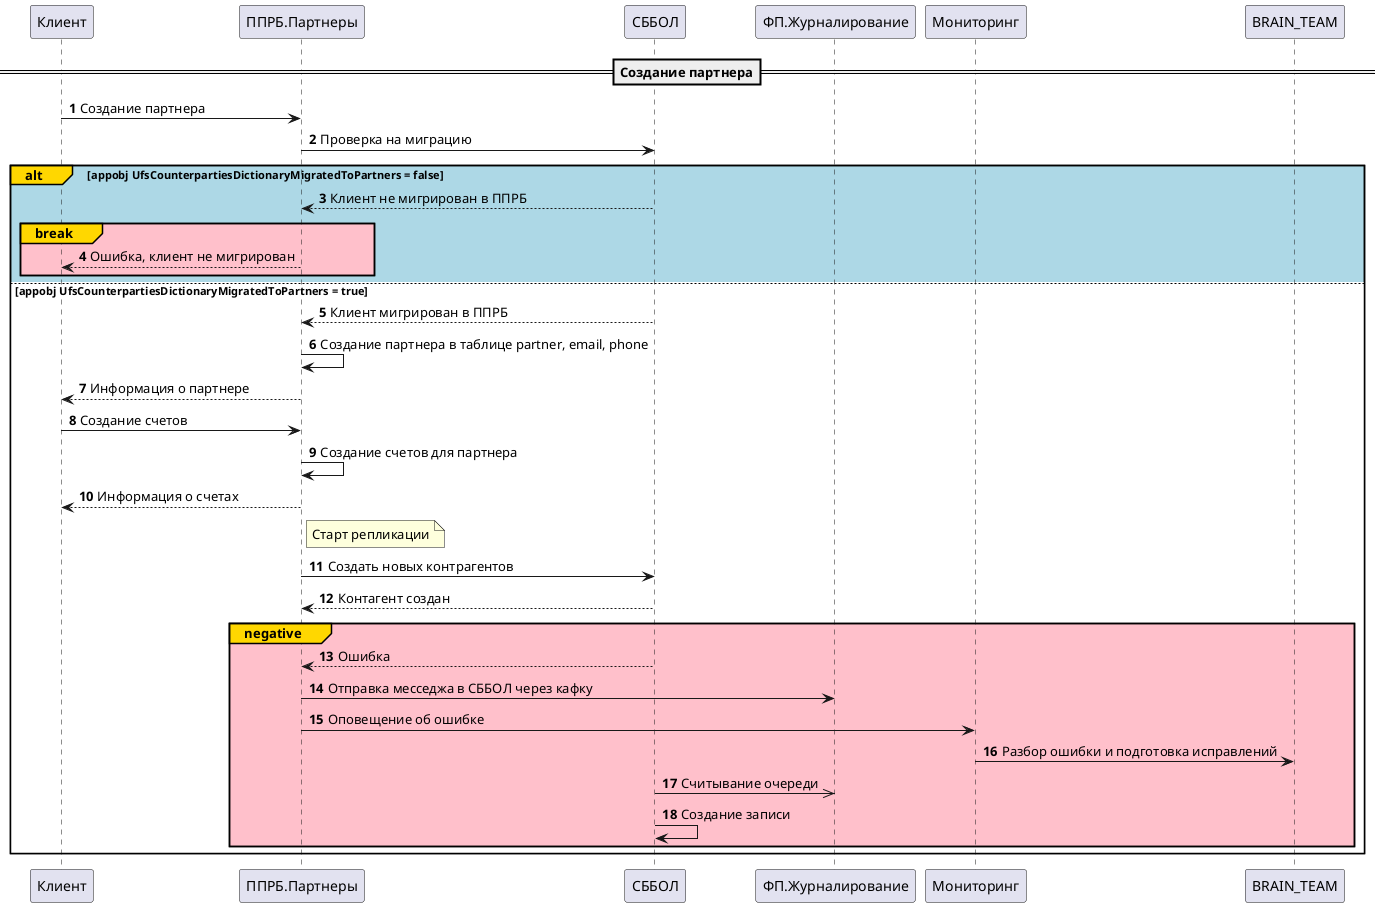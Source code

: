 @startuml
'https://plantuml.com/sequence-diagram
autonumber
==Создание партнера==
Клиент -> ППРБ.Партнеры: Создание партнера
ППРБ.Партнеры -> СББОЛ: Проверка на миграцию
alt#Gold #lightblue appobj UfsCounterpartiesDictionaryMigratedToPartners = false
СББОЛ --> ППРБ.Партнеры: Клиент не мигрирован в ППРБ
break#gold #pink
ППРБ.Партнеры --> Клиент: Ошибка, клиент не мигрирован
end
else #white appobj UfsCounterpartiesDictionaryMigratedToPartners = true
СББОЛ --> ППРБ.Партнеры: Клиент мигрирован в ППРБ
ППРБ.Партнеры -> ППРБ.Партнеры: Создание партнера в таблице partner, email, phone
ППРБ.Партнеры --> Клиент: Информация о партнере
Клиент -> ППРБ.Партнеры: Создание счетов
ППРБ.Партнеры -> ППРБ.Партнеры: Создание счетов для партнера
ППРБ.Партнеры --> Клиент: Информация о счетах
note right of ППРБ.Партнеры
Старт репликации
end note
ППРБ.Партнеры -> СББОЛ: Создать новых контрагентов
СББОЛ --> ППРБ.Партнеры: Контагент создан
group#Gold #pink negative
СББОЛ --> ППРБ.Партнеры: Ошибка
ППРБ.Партнеры -> ФП.Журналирование: Отправка месседжа в СББОЛ через кафку
ППРБ.Партнеры -> Мониторинг: Оповещение об ошибке
Мониторинг -> BRAIN_TEAM: Разбор ошибки и подготовка исправлений
СББОЛ ->> ФП.Журналирование: Считывание очереди
СББОЛ -> СББОЛ: Создание записи
end
end
@enduml

